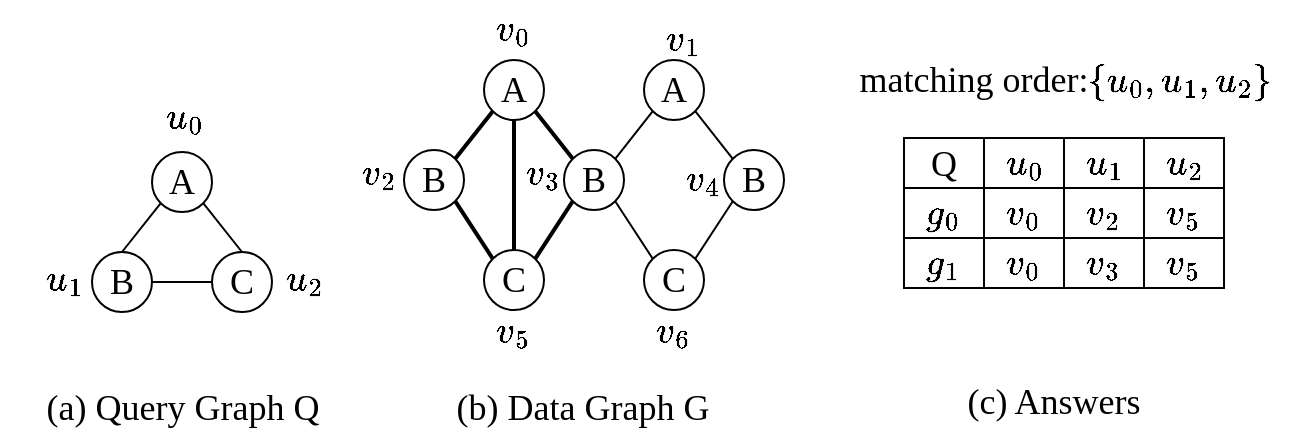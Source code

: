 <mxfile version="22.1.3" type="github" pages="2">
  <diagram name="第 1 页" id="3ccSsQndsvIlASR2qpMF">
    <mxGraphModel dx="1434" dy="796" grid="1" gridSize="10" guides="1" tooltips="1" connect="1" arrows="1" fold="1" page="1" pageScale="1" pageWidth="1169" pageHeight="1654" math="1" shadow="0">
      <root>
        <mxCell id="0" />
        <mxCell id="1" parent="0" />
        <mxCell id="ZBjMDcbzEfycAEF8BUTq-7" style="rounded=0;orthogonalLoop=1;jettySize=auto;html=1;entryX=0.5;entryY=0;entryDx=0;entryDy=0;endArrow=none;endFill=0;exitX=0;exitY=1;exitDx=0;exitDy=0;fontFamily=Times New Roman;fontSize=18;" parent="1" source="ZBjMDcbzEfycAEF8BUTq-1" target="ZBjMDcbzEfycAEF8BUTq-2" edge="1">
          <mxGeometry relative="1" as="geometry">
            <mxPoint x="104" y="201" as="sourcePoint" />
          </mxGeometry>
        </mxCell>
        <mxCell id="ZBjMDcbzEfycAEF8BUTq-9" style="edgeStyle=none;shape=connector;rounded=0;orthogonalLoop=1;jettySize=auto;html=1;exitX=1;exitY=1;exitDx=0;exitDy=0;entryX=0.5;entryY=0;entryDx=0;entryDy=0;labelBackgroundColor=default;strokeColor=default;align=center;verticalAlign=middle;fontFamily=Times New Roman;fontSize=18;fontColor=default;endArrow=none;endFill=0;" parent="1" source="ZBjMDcbzEfycAEF8BUTq-1" target="ZBjMDcbzEfycAEF8BUTq-3" edge="1">
          <mxGeometry relative="1" as="geometry" />
        </mxCell>
        <mxCell id="ZBjMDcbzEfycAEF8BUTq-1" value="A" style="ellipse;whiteSpace=wrap;html=1;aspect=fixed;fontFamily=Times New Roman;fontSize=18;fillColor=none;gradientColor=none;strokeColor=#000000;" parent="1" vertex="1">
          <mxGeometry x="114" y="171" width="30" height="30" as="geometry" />
        </mxCell>
        <mxCell id="ZBjMDcbzEfycAEF8BUTq-8" style="rounded=0;orthogonalLoop=1;jettySize=auto;html=1;exitX=1;exitY=0.5;exitDx=0;exitDy=0;endArrow=none;endFill=0;fontFamily=Times New Roman;fontSize=18;" parent="1" source="ZBjMDcbzEfycAEF8BUTq-2" target="ZBjMDcbzEfycAEF8BUTq-3" edge="1">
          <mxGeometry relative="1" as="geometry" />
        </mxCell>
        <mxCell id="ZBjMDcbzEfycAEF8BUTq-2" value="B" style="ellipse;whiteSpace=wrap;html=1;aspect=fixed;fontFamily=Times New Roman;fontSize=18;fillColor=none;gradientColor=#7ea6e0;strokeColor=#000000;" parent="1" vertex="1">
          <mxGeometry x="84" y="221" width="30" height="30" as="geometry" />
        </mxCell>
        <mxCell id="ZBjMDcbzEfycAEF8BUTq-3" value="C" style="ellipse;whiteSpace=wrap;html=1;aspect=fixed;fontFamily=Times New Roman;fontSize=18;fillColor=none;gradientColor=#7ea6e0;strokeColor=#000000;" parent="1" vertex="1">
          <mxGeometry x="144" y="221" width="30" height="30" as="geometry" />
        </mxCell>
        <mxCell id="ZBjMDcbzEfycAEF8BUTq-10" value="&lt;font style=&quot;font-weight: normal; font-size: 18px;&quot;&gt;$$u_0$$&lt;/font&gt;" style="text;html=1;strokeColor=none;fillColor=none;align=center;verticalAlign=middle;whiteSpace=wrap;rounded=0;fontSize=18;fontFamily=Times New Roman;fontColor=default;strokeWidth=1;fontStyle=1" parent="1" vertex="1">
          <mxGeometry x="100" y="139" width="60" height="30" as="geometry" />
        </mxCell>
        <mxCell id="ZBjMDcbzEfycAEF8BUTq-11" value="&lt;font style=&quot;font-size: 18px;&quot;&gt;&lt;b style=&quot;font-size: 18px;&quot;&gt;$$u_1$$&lt;/b&gt;&lt;/font&gt;" style="text;html=1;strokeColor=none;fillColor=none;align=center;verticalAlign=middle;whiteSpace=wrap;rounded=0;fontSize=18;fontFamily=Times New Roman;fontColor=default;strokeWidth=1;" parent="1" vertex="1">
          <mxGeometry x="40" y="220" width="60" height="30" as="geometry" />
        </mxCell>
        <mxCell id="ZBjMDcbzEfycAEF8BUTq-12" value="&lt;font style=&quot;font-size: 18px;&quot;&gt;&lt;b style=&quot;font-size: 18px;&quot;&gt;$$u_2$$&lt;/b&gt;&lt;/font&gt;" style="text;html=1;strokeColor=none;fillColor=none;align=center;verticalAlign=middle;whiteSpace=wrap;rounded=0;fontSize=18;fontFamily=Times New Roman;fontColor=default;strokeWidth=1;" parent="1" vertex="1">
          <mxGeometry x="160" y="220" width="60" height="30" as="geometry" />
        </mxCell>
        <mxCell id="ZBjMDcbzEfycAEF8BUTq-23" style="edgeStyle=none;shape=connector;rounded=0;orthogonalLoop=1;jettySize=auto;html=1;exitX=0;exitY=1;exitDx=0;exitDy=0;entryX=1;entryY=0;entryDx=0;entryDy=0;labelBackgroundColor=default;strokeColor=default;align=center;verticalAlign=middle;fontFamily=Times New Roman;fontSize=18;fontColor=default;endArrow=none;endFill=0;strokeWidth=2;" parent="1" source="ZBjMDcbzEfycAEF8BUTq-13" target="ZBjMDcbzEfycAEF8BUTq-14" edge="1">
          <mxGeometry relative="1" as="geometry" />
        </mxCell>
        <mxCell id="ZBjMDcbzEfycAEF8BUTq-26" style="edgeStyle=none;shape=connector;rounded=0;orthogonalLoop=1;jettySize=auto;html=1;exitX=0.5;exitY=1;exitDx=0;exitDy=0;entryX=0.5;entryY=0;entryDx=0;entryDy=0;labelBackgroundColor=default;strokeColor=default;align=center;verticalAlign=middle;fontFamily=Times New Roman;fontSize=18;fontColor=default;endArrow=none;endFill=0;strokeWidth=2;" parent="1" source="ZBjMDcbzEfycAEF8BUTq-13" target="ZBjMDcbzEfycAEF8BUTq-15" edge="1">
          <mxGeometry relative="1" as="geometry" />
        </mxCell>
        <mxCell id="ZBjMDcbzEfycAEF8BUTq-27" style="edgeStyle=none;shape=connector;rounded=0;orthogonalLoop=1;jettySize=auto;html=1;exitX=1;exitY=1;exitDx=0;exitDy=0;entryX=0;entryY=0;entryDx=0;entryDy=0;labelBackgroundColor=default;strokeColor=default;align=center;verticalAlign=middle;fontFamily=Times New Roman;fontSize=18;fontColor=default;endArrow=none;endFill=0;strokeWidth=2;" parent="1" source="ZBjMDcbzEfycAEF8BUTq-13" target="ZBjMDcbzEfycAEF8BUTq-16" edge="1">
          <mxGeometry relative="1" as="geometry" />
        </mxCell>
        <mxCell id="ZBjMDcbzEfycAEF8BUTq-13" value="A" style="ellipse;whiteSpace=wrap;html=1;aspect=fixed;fontFamily=Times New Roman;fontSize=18;fillColor=none;strokeColor=#000000;gradientColor=#7ea6e0;" parent="1" vertex="1">
          <mxGeometry x="280" y="125" width="30" height="30" as="geometry" />
        </mxCell>
        <mxCell id="ZBjMDcbzEfycAEF8BUTq-25" style="edgeStyle=none;shape=connector;rounded=0;orthogonalLoop=1;jettySize=auto;html=1;exitX=1;exitY=1;exitDx=0;exitDy=0;entryX=0;entryY=0;entryDx=0;entryDy=0;labelBackgroundColor=default;strokeColor=default;align=center;verticalAlign=middle;fontFamily=Times New Roman;fontSize=18;fontColor=default;endArrow=none;endFill=0;strokeWidth=2;" parent="1" source="ZBjMDcbzEfycAEF8BUTq-14" target="ZBjMDcbzEfycAEF8BUTq-15" edge="1">
          <mxGeometry relative="1" as="geometry" />
        </mxCell>
        <mxCell id="ZBjMDcbzEfycAEF8BUTq-14" value="B" style="ellipse;whiteSpace=wrap;html=1;aspect=fixed;fontFamily=Times New Roman;fontSize=18;fillColor=none;strokeColor=#000000;gradientColor=#7ea6e0;" parent="1" vertex="1">
          <mxGeometry x="240" y="170" width="30" height="30" as="geometry" />
        </mxCell>
        <mxCell id="ZBjMDcbzEfycAEF8BUTq-15" value="C" style="ellipse;whiteSpace=wrap;html=1;aspect=fixed;fontFamily=Times New Roman;fontSize=18;fillColor=none;strokeColor=#000000;gradientColor=#7ea6e0;" parent="1" vertex="1">
          <mxGeometry x="280" y="220" width="30" height="30" as="geometry" />
        </mxCell>
        <mxCell id="ZBjMDcbzEfycAEF8BUTq-28" style="edgeStyle=none;shape=connector;rounded=0;orthogonalLoop=1;jettySize=auto;html=1;exitX=0;exitY=1;exitDx=0;exitDy=0;entryX=1;entryY=0;entryDx=0;entryDy=0;labelBackgroundColor=default;strokeColor=default;align=center;verticalAlign=middle;fontFamily=Times New Roman;fontSize=18;fontColor=default;endArrow=none;endFill=0;strokeWidth=2;" parent="1" source="ZBjMDcbzEfycAEF8BUTq-16" target="ZBjMDcbzEfycAEF8BUTq-15" edge="1">
          <mxGeometry relative="1" as="geometry" />
        </mxCell>
        <mxCell id="ZBjMDcbzEfycAEF8BUTq-33" style="edgeStyle=none;shape=connector;rounded=0;orthogonalLoop=1;jettySize=auto;html=1;exitX=1;exitY=1;exitDx=0;exitDy=0;entryX=0;entryY=0;entryDx=0;entryDy=0;labelBackgroundColor=default;strokeColor=default;align=center;verticalAlign=middle;fontFamily=Times New Roman;fontSize=18;fontColor=default;endArrow=none;endFill=0;" parent="1" source="ZBjMDcbzEfycAEF8BUTq-16" target="ZBjMDcbzEfycAEF8BUTq-20" edge="1">
          <mxGeometry relative="1" as="geometry" />
        </mxCell>
        <mxCell id="ZBjMDcbzEfycAEF8BUTq-16" value="B" style="ellipse;whiteSpace=wrap;html=1;aspect=fixed;fontFamily=Times New Roman;fontSize=18;fillColor=none;strokeColor=#000000;gradientColor=#7ea6e0;" parent="1" vertex="1">
          <mxGeometry x="320" y="170" width="30" height="30" as="geometry" />
        </mxCell>
        <mxCell id="ZBjMDcbzEfycAEF8BUTq-30" style="edgeStyle=none;shape=connector;rounded=0;orthogonalLoop=1;jettySize=auto;html=1;exitX=0;exitY=1;exitDx=0;exitDy=0;entryX=1;entryY=0;entryDx=0;entryDy=0;labelBackgroundColor=default;strokeColor=default;align=center;verticalAlign=middle;fontFamily=Times New Roman;fontSize=18;fontColor=default;endArrow=none;endFill=0;" parent="1" source="ZBjMDcbzEfycAEF8BUTq-18" target="ZBjMDcbzEfycAEF8BUTq-16" edge="1">
          <mxGeometry relative="1" as="geometry" />
        </mxCell>
        <mxCell id="ZBjMDcbzEfycAEF8BUTq-41" style="edgeStyle=none;shape=connector;rounded=0;orthogonalLoop=1;jettySize=auto;html=1;exitX=1;exitY=1;exitDx=0;exitDy=0;entryX=0;entryY=0;entryDx=0;entryDy=0;labelBackgroundColor=default;strokeColor=default;align=center;verticalAlign=middle;fontFamily=Times New Roman;fontSize=18;fontColor=default;endArrow=none;endFill=0;" parent="1" source="ZBjMDcbzEfycAEF8BUTq-18" target="ZBjMDcbzEfycAEF8BUTq-38" edge="1">
          <mxGeometry relative="1" as="geometry" />
        </mxCell>
        <mxCell id="ZBjMDcbzEfycAEF8BUTq-18" value="A" style="ellipse;whiteSpace=wrap;html=1;aspect=fixed;fontFamily=Times New Roman;fontSize=18;" parent="1" vertex="1">
          <mxGeometry x="360" y="125" width="30" height="30" as="geometry" />
        </mxCell>
        <mxCell id="ZBjMDcbzEfycAEF8BUTq-20" value="C" style="ellipse;whiteSpace=wrap;html=1;aspect=fixed;fontFamily=Times New Roman;fontSize=18;" parent="1" vertex="1">
          <mxGeometry x="360" y="220" width="30" height="30" as="geometry" />
        </mxCell>
        <mxCell id="ZBjMDcbzEfycAEF8BUTq-42" style="edgeStyle=none;shape=connector;rounded=0;orthogonalLoop=1;jettySize=auto;html=1;exitX=0;exitY=1;exitDx=0;exitDy=0;entryX=1;entryY=0;entryDx=0;entryDy=0;labelBackgroundColor=default;strokeColor=default;align=center;verticalAlign=middle;fontFamily=Times New Roman;fontSize=18;fontColor=default;endArrow=none;endFill=0;" parent="1" source="ZBjMDcbzEfycAEF8BUTq-38" target="ZBjMDcbzEfycAEF8BUTq-20" edge="1">
          <mxGeometry relative="1" as="geometry" />
        </mxCell>
        <mxCell id="ZBjMDcbzEfycAEF8BUTq-38" value="B" style="ellipse;whiteSpace=wrap;html=1;aspect=fixed;fontFamily=Times New Roman;fontSize=18;" parent="1" vertex="1">
          <mxGeometry x="400" y="170" width="30" height="30" as="geometry" />
        </mxCell>
        <mxCell id="ZBjMDcbzEfycAEF8BUTq-120" value="" style="group;fontFamily=Times New Roman;fontSize=18;" parent="1" vertex="1" connectable="0">
          <mxGeometry x="490" y="164" width="160" height="75" as="geometry" />
        </mxCell>
        <mxCell id="ZBjMDcbzEfycAEF8BUTq-108" value="$$u_0$$" style="rounded=0;whiteSpace=wrap;html=1;fontFamily=Times New Roman;fontSize=18;fontColor=default;" parent="ZBjMDcbzEfycAEF8BUTq-120" vertex="1">
          <mxGeometry x="40" width="40" height="25" as="geometry" />
        </mxCell>
        <mxCell id="ZBjMDcbzEfycAEF8BUTq-109" value="$$u_1$$" style="rounded=0;whiteSpace=wrap;html=1;fontFamily=Times New Roman;fontSize=18;fontColor=default;" parent="ZBjMDcbzEfycAEF8BUTq-120" vertex="1">
          <mxGeometry x="80" width="40" height="25" as="geometry" />
        </mxCell>
        <mxCell id="ZBjMDcbzEfycAEF8BUTq-110" value="$$u_2$$" style="rounded=0;whiteSpace=wrap;html=1;fontFamily=Times New Roman;fontSize=18;fontColor=default;" parent="ZBjMDcbzEfycAEF8BUTq-120" vertex="1">
          <mxGeometry x="120" width="40" height="25" as="geometry" />
        </mxCell>
        <mxCell id="ZBjMDcbzEfycAEF8BUTq-111" value="$$g_0$$" style="rounded=0;whiteSpace=wrap;html=1;fontFamily=Times New Roman;fontSize=18;fontColor=default;" parent="ZBjMDcbzEfycAEF8BUTq-120" vertex="1">
          <mxGeometry y="25" width="40" height="25" as="geometry" />
        </mxCell>
        <mxCell id="ZBjMDcbzEfycAEF8BUTq-112" value="$$v_0$$" style="rounded=0;whiteSpace=wrap;html=1;fontFamily=Times New Roman;fontSize=18;fontColor=default;" parent="ZBjMDcbzEfycAEF8BUTq-120" vertex="1">
          <mxGeometry x="40" y="25" width="40" height="25" as="geometry" />
        </mxCell>
        <mxCell id="ZBjMDcbzEfycAEF8BUTq-113" value="$$v_2$$" style="rounded=0;whiteSpace=wrap;html=1;fontFamily=Times New Roman;fontSize=18;fontColor=default;" parent="ZBjMDcbzEfycAEF8BUTq-120" vertex="1">
          <mxGeometry x="80" y="25" width="40" height="25" as="geometry" />
        </mxCell>
        <mxCell id="ZBjMDcbzEfycAEF8BUTq-114" value="$$v_5$$" style="rounded=0;whiteSpace=wrap;html=1;fontFamily=Times New Roman;fontSize=18;fontColor=default;" parent="ZBjMDcbzEfycAEF8BUTq-120" vertex="1">
          <mxGeometry x="120" y="25" width="40" height="25" as="geometry" />
        </mxCell>
        <mxCell id="ZBjMDcbzEfycAEF8BUTq-115" value="Q" style="rounded=0;whiteSpace=wrap;html=1;fontFamily=Times New Roman;fontSize=18;fontColor=default;" parent="ZBjMDcbzEfycAEF8BUTq-120" vertex="1">
          <mxGeometry width="40" height="25" as="geometry" />
        </mxCell>
        <mxCell id="ZBjMDcbzEfycAEF8BUTq-116" value="$$g_1$$" style="rounded=0;whiteSpace=wrap;html=1;fontFamily=Times New Roman;fontSize=18;fontColor=default;" parent="ZBjMDcbzEfycAEF8BUTq-120" vertex="1">
          <mxGeometry y="50" width="40" height="25" as="geometry" />
        </mxCell>
        <mxCell id="ZBjMDcbzEfycAEF8BUTq-117" value="$$v_0$$" style="rounded=0;whiteSpace=wrap;html=1;fontFamily=Times New Roman;fontSize=18;fontColor=default;" parent="ZBjMDcbzEfycAEF8BUTq-120" vertex="1">
          <mxGeometry x="40" y="50" width="40" height="25" as="geometry" />
        </mxCell>
        <mxCell id="ZBjMDcbzEfycAEF8BUTq-118" value="$$v_3$$" style="rounded=0;whiteSpace=wrap;html=1;fontFamily=Times New Roman;fontSize=18;fontColor=default;" parent="ZBjMDcbzEfycAEF8BUTq-120" vertex="1">
          <mxGeometry x="80" y="50" width="40" height="25" as="geometry" />
        </mxCell>
        <mxCell id="ZBjMDcbzEfycAEF8BUTq-119" value="$$v_5$$" style="rounded=0;whiteSpace=wrap;html=1;fontFamily=Times New Roman;fontSize=18;fontColor=default;" parent="ZBjMDcbzEfycAEF8BUTq-120" vertex="1">
          <mxGeometry x="120" y="50" width="40" height="25" as="geometry" />
        </mxCell>
        <mxCell id="ZBjMDcbzEfycAEF8BUTq-121" value="$$v_0$$" style="text;html=1;strokeColor=none;fillColor=none;align=center;verticalAlign=middle;whiteSpace=wrap;rounded=0;fontSize=18;fontFamily=Times New Roman;fontColor=default;" parent="1" vertex="1">
          <mxGeometry x="265" y="95" width="60" height="30" as="geometry" />
        </mxCell>
        <mxCell id="ZBjMDcbzEfycAEF8BUTq-122" value="$$v_1$$" style="text;html=1;strokeColor=none;fillColor=none;align=center;verticalAlign=middle;whiteSpace=wrap;rounded=0;fontSize=18;fontFamily=Times New Roman;fontColor=default;" parent="1" vertex="1">
          <mxGeometry x="350" y="100" width="60" height="30" as="geometry" />
        </mxCell>
        <mxCell id="ZBjMDcbzEfycAEF8BUTq-123" value="$$v_2$$" style="text;html=1;strokeColor=none;fillColor=none;align=center;verticalAlign=middle;whiteSpace=wrap;rounded=0;fontSize=18;fontFamily=Times New Roman;fontColor=default;" parent="1" vertex="1">
          <mxGeometry x="197.5" y="167" width="60" height="30" as="geometry" />
        </mxCell>
        <mxCell id="ZBjMDcbzEfycAEF8BUTq-125" value="$$v_3$$" style="text;html=1;strokeColor=none;fillColor=none;align=center;verticalAlign=middle;whiteSpace=wrap;rounded=0;fontSize=18;fontFamily=Times New Roman;fontColor=default;" parent="1" vertex="1">
          <mxGeometry x="280" y="167" width="60" height="30" as="geometry" />
        </mxCell>
        <mxCell id="ZBjMDcbzEfycAEF8BUTq-126" value="$$v_4$$" style="text;html=1;strokeColor=none;fillColor=none;align=center;verticalAlign=middle;whiteSpace=wrap;rounded=0;fontSize=18;fontFamily=Times New Roman;fontColor=default;" parent="1" vertex="1">
          <mxGeometry x="360" y="170" width="60" height="30" as="geometry" />
        </mxCell>
        <mxCell id="ZBjMDcbzEfycAEF8BUTq-127" value="$$v_5$$" style="text;html=1;strokeColor=none;fillColor=none;align=center;verticalAlign=middle;whiteSpace=wrap;rounded=0;fontSize=18;fontFamily=Times New Roman;fontColor=default;" parent="1" vertex="1">
          <mxGeometry x="265" y="246" width="60" height="30" as="geometry" />
        </mxCell>
        <mxCell id="ZBjMDcbzEfycAEF8BUTq-128" value="$$v_6$$" style="text;html=1;strokeColor=none;fillColor=none;align=center;verticalAlign=middle;whiteSpace=wrap;rounded=0;fontSize=18;fontFamily=Times New Roman;fontColor=default;" parent="1" vertex="1">
          <mxGeometry x="345" y="246" width="60" height="30" as="geometry" />
        </mxCell>
        <mxCell id="ZBjMDcbzEfycAEF8BUTq-129" value="&lt;font style=&quot;font-size: 18px;&quot;&gt;(a) Query Graph Q&lt;/font&gt;" style="text;html=1;strokeColor=none;fillColor=none;align=center;verticalAlign=middle;whiteSpace=wrap;rounded=0;fontSize=18;fontFamily=Times New Roman;fontColor=default;" parent="1" vertex="1">
          <mxGeometry x="58.5" y="289" width="141" height="20" as="geometry" />
        </mxCell>
        <mxCell id="ZBjMDcbzEfycAEF8BUTq-130" value="&lt;font style=&quot;font-size: 18px;&quot;&gt;(b) Data Graph G&lt;/font&gt;" style="text;html=1;strokeColor=none;fillColor=none;align=center;verticalAlign=middle;whiteSpace=wrap;rounded=0;fontSize=18;fontFamily=Times New Roman;fontColor=default;" parent="1" vertex="1">
          <mxGeometry x="254" y="289" width="151" height="20" as="geometry" />
        </mxCell>
        <mxCell id="ZBjMDcbzEfycAEF8BUTq-131" value="&lt;font style=&quot;font-size: 18px;&quot;&gt;(c) Answers&lt;/font&gt;" style="text;html=1;strokeColor=none;fillColor=none;align=center;verticalAlign=middle;whiteSpace=wrap;rounded=0;fontSize=18;fontFamily=Times New Roman;fontColor=default;" parent="1" vertex="1">
          <mxGeometry x="490" y="289" width="150" height="14" as="geometry" />
        </mxCell>
        <mxCell id="O2bH0iOGO9eqXiFa1XXx-6" value="" style="group" vertex="1" connectable="0" parent="1">
          <mxGeometry x="460" y="120" width="233" height="30" as="geometry" />
        </mxCell>
        <mxCell id="O2bH0iOGO9eqXiFa1XXx-3" value="$$\{u_0,u_1,u_2\}$$" style="text;html=1;strokeColor=none;fillColor=none;align=center;verticalAlign=middle;whiteSpace=wrap;rounded=0;fontFamily=Times New Roman;fontSize=18;" vertex="1" parent="O2bH0iOGO9eqXiFa1XXx-6">
          <mxGeometry x="103" width="130" height="30" as="geometry" />
        </mxCell>
        <mxCell id="O2bH0iOGO9eqXiFa1XXx-4" value="&lt;font style=&quot;font-size: 18px;&quot; face=&quot;Times New Roman&quot;&gt;matching order:&lt;/font&gt;" style="text;html=1;strokeColor=none;fillColor=none;align=center;verticalAlign=middle;whiteSpace=wrap;rounded=0;" vertex="1" parent="O2bH0iOGO9eqXiFa1XXx-6">
          <mxGeometry y="5" width="130" height="20" as="geometry" />
        </mxCell>
      </root>
    </mxGraphModel>
  </diagram>
  <diagram id="mSMCR8soujgR3UNf6Qh5" name="第 2 页">
    <mxGraphModel dx="1434" dy="796" grid="1" gridSize="10" guides="1" tooltips="1" connect="1" arrows="1" fold="1" page="1" pageScale="1" pageWidth="4681" pageHeight="3300" math="1" shadow="0">
      <root>
        <mxCell id="0" />
        <mxCell id="1" parent="0" />
        <mxCell id="N51u4Z0uMDs1q0lgS34K-8" style="rounded=0;orthogonalLoop=1;jettySize=auto;html=1;exitX=0;exitY=1;exitDx=0;exitDy=0;entryX=0.5;entryY=0;entryDx=0;entryDy=0;endArrow=none;endFill=0;" edge="1" parent="1" source="MqmIINp9f9FcG-411Gf7-1" target="2dnOkUWRF55-YGSlK9zs-1">
          <mxGeometry relative="1" as="geometry" />
        </mxCell>
        <mxCell id="MktA5VJm-1evl2jGsac0-1" style="edgeStyle=none;shape=connector;rounded=0;orthogonalLoop=1;jettySize=auto;html=1;exitX=1;exitY=1;exitDx=0;exitDy=0;entryX=0.5;entryY=0;entryDx=0;entryDy=0;labelBackgroundColor=default;strokeColor=default;align=center;verticalAlign=middle;fontFamily=Helvetica;fontSize=11;fontColor=default;endArrow=none;endFill=0;" edge="1" parent="1" source="MqmIINp9f9FcG-411Gf7-1" target="rFShuS9U3oo2LJfhl8aB-2">
          <mxGeometry relative="1" as="geometry" />
        </mxCell>
        <mxCell id="MqmIINp9f9FcG-411Gf7-1" value="A" style="ellipse;whiteSpace=wrap;html=1;aspect=fixed;fontFamily=Times New Roman;fontSize=18;fillColor=none;gradientColor=none;strokeColor=#000000;" vertex="1" parent="1">
          <mxGeometry x="160" y="340" width="30" height="30" as="geometry" />
        </mxCell>
        <mxCell id="MktA5VJm-1evl2jGsac0-2" style="edgeStyle=none;shape=connector;rounded=0;orthogonalLoop=1;jettySize=auto;html=1;exitX=0.5;exitY=1;exitDx=0;exitDy=0;entryX=0.5;entryY=0;entryDx=0;entryDy=0;labelBackgroundColor=default;strokeColor=default;align=center;verticalAlign=middle;fontFamily=Helvetica;fontSize=11;fontColor=default;endArrow=none;endFill=0;" edge="1" parent="1" source="MqmIINp9f9FcG-411Gf7-2" target="rFShuS9U3oo2LJfhl8aB-2">
          <mxGeometry relative="1" as="geometry" />
        </mxCell>
        <mxCell id="MktA5VJm-1evl2jGsac0-3" style="edgeStyle=none;shape=connector;rounded=0;orthogonalLoop=1;jettySize=auto;html=1;exitX=0.5;exitY=1;exitDx=0;exitDy=0;entryX=0.5;entryY=0;entryDx=0;entryDy=0;labelBackgroundColor=default;strokeColor=default;align=center;verticalAlign=middle;fontFamily=Helvetica;fontSize=11;fontColor=default;endArrow=none;endFill=0;" edge="1" parent="1" source="MqmIINp9f9FcG-411Gf7-2" target="2dnOkUWRF55-YGSlK9zs-2">
          <mxGeometry relative="1" as="geometry" />
        </mxCell>
        <mxCell id="MqmIINp9f9FcG-411Gf7-2" value="A" style="ellipse;whiteSpace=wrap;html=1;aspect=fixed;fontFamily=Times New Roman;fontSize=18;fillColor=none;gradientColor=none;strokeColor=#000000;" vertex="1" parent="1">
          <mxGeometry x="300" y="340" width="30" height="30" as="geometry" />
        </mxCell>
        <mxCell id="MktA5VJm-1evl2jGsac0-4" style="edgeStyle=none;shape=connector;rounded=0;orthogonalLoop=1;jettySize=auto;html=1;exitX=0.5;exitY=1;exitDx=0;exitDy=0;entryX=0.5;entryY=0;entryDx=0;entryDy=0;labelBackgroundColor=default;strokeColor=default;align=center;verticalAlign=middle;fontFamily=Helvetica;fontSize=11;fontColor=default;endArrow=none;endFill=0;" edge="1" parent="1" source="MqmIINp9f9FcG-411Gf7-3" target="rFShuS9U3oo2LJfhl8aB-2">
          <mxGeometry relative="1" as="geometry" />
        </mxCell>
        <mxCell id="MktA5VJm-1evl2jGsac0-5" style="edgeStyle=none;shape=connector;rounded=0;orthogonalLoop=1;jettySize=auto;html=1;exitX=0.5;exitY=1;exitDx=0;exitDy=0;entryX=0.5;entryY=0;entryDx=0;entryDy=0;labelBackgroundColor=default;strokeColor=default;align=center;verticalAlign=middle;fontFamily=Helvetica;fontSize=11;fontColor=default;endArrow=none;endFill=0;" edge="1" parent="1" source="MqmIINp9f9FcG-411Gf7-3" target="2dnOkUWRF55-YGSlK9zs-2">
          <mxGeometry relative="1" as="geometry" />
        </mxCell>
        <mxCell id="MqmIINp9f9FcG-411Gf7-3" value="A" style="ellipse;whiteSpace=wrap;html=1;aspect=fixed;fontFamily=Times New Roman;fontSize=18;fillColor=none;gradientColor=none;strokeColor=#000000;" vertex="1" parent="1">
          <mxGeometry x="360" y="340" width="30" height="30" as="geometry" />
        </mxCell>
        <mxCell id="MktA5VJm-1evl2jGsac0-6" style="edgeStyle=none;shape=connector;rounded=0;orthogonalLoop=1;jettySize=auto;html=1;exitX=0.5;exitY=1;exitDx=0;exitDy=0;entryX=0.5;entryY=0;entryDx=0;entryDy=0;labelBackgroundColor=default;strokeColor=default;align=center;verticalAlign=middle;fontFamily=Helvetica;fontSize=11;fontColor=default;endArrow=none;endFill=0;" edge="1" parent="1" source="MqmIINp9f9FcG-411Gf7-4" target="rFShuS9U3oo2LJfhl8aB-2">
          <mxGeometry relative="1" as="geometry" />
        </mxCell>
        <mxCell id="MktA5VJm-1evl2jGsac0-7" style="edgeStyle=none;shape=connector;rounded=0;orthogonalLoop=1;jettySize=auto;html=1;exitX=0.5;exitY=1;exitDx=0;exitDy=0;entryX=0.5;entryY=0;entryDx=0;entryDy=0;labelBackgroundColor=default;strokeColor=default;align=center;verticalAlign=middle;fontFamily=Helvetica;fontSize=11;fontColor=default;endArrow=none;endFill=0;" edge="1" parent="1" source="MqmIINp9f9FcG-411Gf7-4" target="2dnOkUWRF55-YGSlK9zs-2">
          <mxGeometry relative="1" as="geometry" />
        </mxCell>
        <mxCell id="MqmIINp9f9FcG-411Gf7-4" value="A" style="ellipse;whiteSpace=wrap;html=1;aspect=fixed;fontFamily=Times New Roman;fontSize=18;fillColor=none;gradientColor=none;strokeColor=#000000;" vertex="1" parent="1">
          <mxGeometry x="470" y="340" width="30" height="30" as="geometry" />
        </mxCell>
        <mxCell id="MktA5VJm-1evl2jGsac0-9" style="edgeStyle=none;shape=connector;rounded=0;orthogonalLoop=1;jettySize=auto;html=1;exitX=1;exitY=0.5;exitDx=0;exitDy=0;entryX=0;entryY=0.5;entryDx=0;entryDy=0;labelBackgroundColor=default;strokeColor=default;align=center;verticalAlign=middle;fontFamily=Helvetica;fontSize=11;fontColor=default;endArrow=none;endFill=0;" edge="1" parent="1" source="2dnOkUWRF55-YGSlK9zs-1" target="rFShuS9U3oo2LJfhl8aB-2">
          <mxGeometry relative="1" as="geometry" />
        </mxCell>
        <mxCell id="MktA5VJm-1evl2jGsac0-11" style="edgeStyle=none;shape=connector;rounded=0;orthogonalLoop=1;jettySize=auto;html=1;exitX=0.5;exitY=1;exitDx=0;exitDy=0;entryX=0.5;entryY=0;entryDx=0;entryDy=0;labelBackgroundColor=default;strokeColor=default;align=center;verticalAlign=middle;fontFamily=Helvetica;fontSize=11;fontColor=default;endArrow=none;endFill=0;" edge="1" parent="1" source="2dnOkUWRF55-YGSlK9zs-1" target="N51u4Z0uMDs1q0lgS34K-1">
          <mxGeometry relative="1" as="geometry" />
        </mxCell>
        <mxCell id="MktA5VJm-1evl2jGsac0-16" style="edgeStyle=none;shape=connector;rounded=0;orthogonalLoop=1;jettySize=auto;html=1;exitX=0.5;exitY=1;exitDx=0;exitDy=0;entryX=0.5;entryY=0;entryDx=0;entryDy=0;labelBackgroundColor=default;strokeColor=default;align=center;verticalAlign=middle;fontFamily=Helvetica;fontSize=11;fontColor=default;endArrow=none;endFill=0;" edge="1" parent="1" source="2dnOkUWRF55-YGSlK9zs-1" target="N51u4Z0uMDs1q0lgS34K-3">
          <mxGeometry relative="1" as="geometry" />
        </mxCell>
        <mxCell id="MktA5VJm-1evl2jGsac0-25" style="edgeStyle=none;shape=connector;rounded=0;orthogonalLoop=1;jettySize=auto;html=1;exitX=0.5;exitY=1;exitDx=0;exitDy=0;entryX=0.5;entryY=0;entryDx=0;entryDy=0;labelBackgroundColor=default;strokeColor=default;align=center;verticalAlign=middle;fontFamily=Helvetica;fontSize=11;fontColor=default;endArrow=none;endFill=0;" edge="1" parent="1" source="2dnOkUWRF55-YGSlK9zs-1" target="N51u4Z0uMDs1q0lgS34K-2">
          <mxGeometry relative="1" as="geometry" />
        </mxCell>
        <mxCell id="2dnOkUWRF55-YGSlK9zs-1" value="B" style="ellipse;whiteSpace=wrap;html=1;aspect=fixed;fontFamily=Times New Roman;fontSize=18;fillColor=none;strokeColor=#000000;gradientColor=#7ea6e0;" vertex="1" parent="1">
          <mxGeometry x="80" y="490" width="30" height="30" as="geometry" />
        </mxCell>
        <mxCell id="MktA5VJm-1evl2jGsac0-24" style="edgeStyle=none;shape=connector;rounded=0;orthogonalLoop=1;jettySize=auto;html=1;exitX=0.5;exitY=1;exitDx=0;exitDy=0;entryX=0.5;entryY=0;entryDx=0;entryDy=0;labelBackgroundColor=default;strokeColor=default;align=center;verticalAlign=middle;fontFamily=Helvetica;fontSize=11;fontColor=default;endArrow=none;endFill=0;" edge="1" parent="1" source="2dnOkUWRF55-YGSlK9zs-2" target="N51u4Z0uMDs1q0lgS34K-7">
          <mxGeometry relative="1" as="geometry" />
        </mxCell>
        <mxCell id="2dnOkUWRF55-YGSlK9zs-2" value="B" style="ellipse;whiteSpace=wrap;html=1;aspect=fixed;fontFamily=Times New Roman;fontSize=18;fillColor=none;strokeColor=#000000;gradientColor=#7ea6e0;" vertex="1" parent="1">
          <mxGeometry x="470" y="490" width="30" height="30" as="geometry" />
        </mxCell>
        <mxCell id="MktA5VJm-1evl2jGsac0-10" style="edgeStyle=none;shape=connector;rounded=0;orthogonalLoop=1;jettySize=auto;html=1;exitX=1;exitY=0.5;exitDx=0;exitDy=0;entryX=0;entryY=0.5;entryDx=0;entryDy=0;labelBackgroundColor=default;strokeColor=#ff0000;align=center;verticalAlign=middle;fontFamily=Helvetica;fontSize=11;fontColor=default;endArrow=none;endFill=0;" edge="1" parent="1" source="rFShuS9U3oo2LJfhl8aB-2" target="2dnOkUWRF55-YGSlK9zs-2">
          <mxGeometry relative="1" as="geometry" />
        </mxCell>
        <mxCell id="MktA5VJm-1evl2jGsac0-13" style="edgeStyle=none;shape=connector;rounded=0;orthogonalLoop=1;jettySize=auto;html=1;exitX=0.5;exitY=1;exitDx=0;exitDy=0;entryX=0.5;entryY=0;entryDx=0;entryDy=0;labelBackgroundColor=default;strokeColor=default;align=center;verticalAlign=middle;fontFamily=Helvetica;fontSize=11;fontColor=default;endArrow=none;endFill=0;" edge="1" parent="1" source="rFShuS9U3oo2LJfhl8aB-2" target="N51u4Z0uMDs1q0lgS34K-1">
          <mxGeometry relative="1" as="geometry" />
        </mxCell>
        <mxCell id="MktA5VJm-1evl2jGsac0-14" style="edgeStyle=none;shape=connector;rounded=0;orthogonalLoop=1;jettySize=auto;html=1;exitX=0.5;exitY=1;exitDx=0;exitDy=0;entryX=0.5;entryY=0;entryDx=0;entryDy=0;labelBackgroundColor=default;strokeColor=default;align=center;verticalAlign=middle;fontFamily=Helvetica;fontSize=11;fontColor=default;endArrow=none;endFill=0;" edge="1" parent="1" source="rFShuS9U3oo2LJfhl8aB-2" target="N51u4Z0uMDs1q0lgS34K-2">
          <mxGeometry relative="1" as="geometry" />
        </mxCell>
        <mxCell id="MktA5VJm-1evl2jGsac0-18" style="edgeStyle=none;shape=connector;rounded=0;orthogonalLoop=1;jettySize=auto;html=1;exitX=0.5;exitY=1;exitDx=0;exitDy=0;entryX=0.5;entryY=0;entryDx=0;entryDy=0;labelBackgroundColor=default;strokeColor=default;align=center;verticalAlign=middle;fontFamily=Helvetica;fontSize=11;fontColor=default;endArrow=none;endFill=0;" edge="1" parent="1" source="rFShuS9U3oo2LJfhl8aB-2" target="N51u4Z0uMDs1q0lgS34K-3">
          <mxGeometry relative="1" as="geometry" />
        </mxCell>
        <mxCell id="MktA5VJm-1evl2jGsac0-19" style="edgeStyle=none;shape=connector;rounded=0;orthogonalLoop=1;jettySize=auto;html=1;exitX=0.5;exitY=1;exitDx=0;exitDy=0;entryX=0.5;entryY=0;entryDx=0;entryDy=0;labelBackgroundColor=default;strokeColor=default;align=center;verticalAlign=middle;fontFamily=Helvetica;fontSize=11;fontColor=default;endArrow=none;endFill=0;" edge="1" parent="1" source="rFShuS9U3oo2LJfhl8aB-2" target="N51u4Z0uMDs1q0lgS34K-4">
          <mxGeometry relative="1" as="geometry" />
        </mxCell>
        <mxCell id="MktA5VJm-1evl2jGsac0-21" style="edgeStyle=none;shape=connector;rounded=0;orthogonalLoop=1;jettySize=auto;html=1;exitX=0.5;exitY=1;exitDx=0;exitDy=0;entryX=0.5;entryY=0;entryDx=0;entryDy=0;labelBackgroundColor=default;strokeColor=default;align=center;verticalAlign=middle;fontFamily=Helvetica;fontSize=11;fontColor=default;endArrow=none;endFill=0;" edge="1" parent="1" source="rFShuS9U3oo2LJfhl8aB-2" target="N51u4Z0uMDs1q0lgS34K-5">
          <mxGeometry relative="1" as="geometry" />
        </mxCell>
        <mxCell id="MktA5VJm-1evl2jGsac0-23" style="edgeStyle=none;shape=connector;rounded=0;orthogonalLoop=1;jettySize=auto;html=1;exitX=0.5;exitY=1;exitDx=0;exitDy=0;entryX=0.5;entryY=0;entryDx=0;entryDy=0;labelBackgroundColor=default;strokeColor=default;align=center;verticalAlign=middle;fontFamily=Helvetica;fontSize=11;fontColor=default;endArrow=none;endFill=0;" edge="1" parent="1" source="rFShuS9U3oo2LJfhl8aB-2" target="N51u4Z0uMDs1q0lgS34K-7">
          <mxGeometry relative="1" as="geometry" />
        </mxCell>
        <mxCell id="rFShuS9U3oo2LJfhl8aB-2" value="A" style="ellipse;whiteSpace=wrap;html=1;aspect=fixed;fontFamily=Times New Roman;fontSize=18;fillColor=none;gradientColor=none;strokeColor=#000000;" vertex="1" parent="1">
          <mxGeometry x="260" y="490" width="30" height="30" as="geometry" />
        </mxCell>
        <mxCell id="N51u4Z0uMDs1q0lgS34K-1" value="C" style="ellipse;whiteSpace=wrap;html=1;aspect=fixed;fontFamily=Times New Roman;fontSize=18;" vertex="1" parent="1">
          <mxGeometry x="120" y="640" width="30" height="30" as="geometry" />
        </mxCell>
        <mxCell id="N51u4Z0uMDs1q0lgS34K-2" value="C" style="ellipse;whiteSpace=wrap;html=1;aspect=fixed;fontFamily=Times New Roman;fontSize=18;" vertex="1" parent="1">
          <mxGeometry x="180" y="640" width="30" height="30" as="geometry" />
        </mxCell>
        <mxCell id="MktA5VJm-1evl2jGsac0-17" style="edgeStyle=none;shape=connector;rounded=0;orthogonalLoop=1;jettySize=auto;html=1;exitX=0.5;exitY=0;exitDx=0;exitDy=0;entryX=0.5;entryY=1;entryDx=0;entryDy=0;labelBackgroundColor=default;strokeColor=default;align=center;verticalAlign=middle;fontFamily=Helvetica;fontSize=11;fontColor=default;endArrow=none;endFill=0;" edge="1" parent="1" source="N51u4Z0uMDs1q0lgS34K-3" target="2dnOkUWRF55-YGSlK9zs-2">
          <mxGeometry relative="1" as="geometry" />
        </mxCell>
        <mxCell id="N51u4Z0uMDs1q0lgS34K-3" value="C" style="ellipse;whiteSpace=wrap;html=1;aspect=fixed;fontFamily=Times New Roman;fontSize=18;" vertex="1" parent="1">
          <mxGeometry x="240" y="640" width="30" height="30" as="geometry" />
        </mxCell>
        <mxCell id="MktA5VJm-1evl2jGsac0-20" style="edgeStyle=none;shape=connector;rounded=0;orthogonalLoop=1;jettySize=auto;html=1;exitX=0;exitY=0;exitDx=0;exitDy=0;entryX=0.5;entryY=1;entryDx=0;entryDy=0;labelBackgroundColor=default;strokeColor=default;align=center;verticalAlign=middle;fontFamily=Helvetica;fontSize=11;fontColor=default;endArrow=none;endFill=0;" edge="1" parent="1" source="N51u4Z0uMDs1q0lgS34K-4" target="2dnOkUWRF55-YGSlK9zs-2">
          <mxGeometry relative="1" as="geometry" />
        </mxCell>
        <mxCell id="N51u4Z0uMDs1q0lgS34K-4" value="A" style="ellipse;whiteSpace=wrap;html=1;aspect=fixed;fontFamily=Times New Roman;fontSize=18;fillColor=none;gradientColor=none;strokeColor=#000000;" vertex="1" parent="1">
          <mxGeometry x="320" y="640" width="30" height="30" as="geometry" />
        </mxCell>
        <mxCell id="MktA5VJm-1evl2jGsac0-22" style="edgeStyle=none;shape=connector;rounded=0;orthogonalLoop=1;jettySize=auto;html=1;exitX=0.5;exitY=0;exitDx=0;exitDy=0;entryX=0.5;entryY=1;entryDx=0;entryDy=0;labelBackgroundColor=default;strokeColor=default;align=center;verticalAlign=middle;fontFamily=Helvetica;fontSize=11;fontColor=default;endArrow=none;endFill=0;" edge="1" parent="1" source="N51u4Z0uMDs1q0lgS34K-5" target="2dnOkUWRF55-YGSlK9zs-2">
          <mxGeometry relative="1" as="geometry" />
        </mxCell>
        <mxCell id="N51u4Z0uMDs1q0lgS34K-5" value="C" style="ellipse;whiteSpace=wrap;html=1;aspect=fixed;fontFamily=Times New Roman;fontSize=18;" vertex="1" parent="1">
          <mxGeometry x="390" y="640" width="30" height="30" as="geometry" />
        </mxCell>
        <mxCell id="N51u4Z0uMDs1q0lgS34K-7" value="A" style="ellipse;whiteSpace=wrap;html=1;aspect=fixed;fontFamily=Times New Roman;fontSize=18;fillColor=none;gradientColor=none;strokeColor=#000000;" vertex="1" parent="1">
          <mxGeometry x="470" y="640" width="30" height="30" as="geometry" />
        </mxCell>
        <mxCell id="MktA5VJm-1evl2jGsac0-8" value="&lt;font style=&quot;font-size: 18px;&quot; face=&quot;Times New Roman&quot;&gt;.......&lt;/font&gt;" style="text;html=1;strokeColor=none;fillColor=none;align=center;verticalAlign=middle;whiteSpace=wrap;rounded=0;fontSize=11;fontFamily=Helvetica;fontColor=default;" vertex="1" parent="1">
          <mxGeometry x="400" y="350" width="60" height="30" as="geometry" />
        </mxCell>
        <mxCell id="ASDelDIIzT8UW8mqOnun-1" value="&lt;span style=&quot;color: rgb(0, 0, 0); font-family: &amp;quot;Times New Roman&amp;quot;; font-size: 18px; font-style: normal; font-variant-ligatures: normal; font-variant-caps: normal; font-weight: 400; letter-spacing: normal; orphans: 2; text-align: center; text-indent: 0px; text-transform: none; widows: 2; word-spacing: 0px; -webkit-text-stroke-width: 0px; background-color: rgb(251, 251, 251); text-decoration-thickness: initial; text-decoration-style: initial; text-decoration-color: initial; float: none; display: inline !important;&quot;&gt;(a) Dynamic Graph G&lt;/span&gt;" style="text;whiteSpace=wrap;html=1;fontSize=11;fontFamily=Helvetica;fontColor=default;" vertex="1" parent="1">
          <mxGeometry x="180" y="700" width="220" height="40" as="geometry" />
        </mxCell>
        <mxCell id="V5crcYw_Wb2z9dk4reE_-1" value="" style="group;fontFamily=Times New Roman;fontSize=18;" vertex="1" connectable="0" parent="1">
          <mxGeometry x="580" y="584" width="160" height="75" as="geometry" />
        </mxCell>
        <mxCell id="V5crcYw_Wb2z9dk4reE_-2" value="$$u_0$$" style="rounded=0;whiteSpace=wrap;html=1;fontFamily=Times New Roman;fontSize=18;fontColor=default;" vertex="1" parent="V5crcYw_Wb2z9dk4reE_-1">
          <mxGeometry x="40" width="40" height="25" as="geometry" />
        </mxCell>
        <mxCell id="V5crcYw_Wb2z9dk4reE_-3" value="$$u_1$$" style="rounded=0;whiteSpace=wrap;html=1;fontFamily=Times New Roman;fontSize=18;fontColor=default;" vertex="1" parent="V5crcYw_Wb2z9dk4reE_-1">
          <mxGeometry x="80" width="40" height="25" as="geometry" />
        </mxCell>
        <mxCell id="V5crcYw_Wb2z9dk4reE_-4" value="$$u_2$$" style="rounded=0;whiteSpace=wrap;html=1;fontFamily=Times New Roman;fontSize=18;fontColor=default;" vertex="1" parent="V5crcYw_Wb2z9dk4reE_-1">
          <mxGeometry x="120" width="40" height="25" as="geometry" />
        </mxCell>
        <mxCell id="V5crcYw_Wb2z9dk4reE_-5" value="$$g_0$$" style="rounded=0;whiteSpace=wrap;html=1;fontFamily=Times New Roman;fontSize=18;fontColor=default;" vertex="1" parent="V5crcYw_Wb2z9dk4reE_-1">
          <mxGeometry y="25" width="40" height="25" as="geometry" />
        </mxCell>
        <mxCell id="V5crcYw_Wb2z9dk4reE_-6" value="$$v_0$$" style="rounded=0;whiteSpace=wrap;html=1;fontFamily=Times New Roman;fontSize=18;fontColor=default;" vertex="1" parent="V5crcYw_Wb2z9dk4reE_-1">
          <mxGeometry x="40" y="25" width="40" height="25" as="geometry" />
        </mxCell>
        <mxCell id="V5crcYw_Wb2z9dk4reE_-7" value="$$v_2$$" style="rounded=0;whiteSpace=wrap;html=1;fontFamily=Times New Roman;fontSize=18;fontColor=default;" vertex="1" parent="V5crcYw_Wb2z9dk4reE_-1">
          <mxGeometry x="80" y="25" width="40" height="25" as="geometry" />
        </mxCell>
        <mxCell id="V5crcYw_Wb2z9dk4reE_-8" value="$$v_5$$" style="rounded=0;whiteSpace=wrap;html=1;fontFamily=Times New Roman;fontSize=18;fontColor=default;" vertex="1" parent="V5crcYw_Wb2z9dk4reE_-1">
          <mxGeometry x="120" y="25" width="40" height="25" as="geometry" />
        </mxCell>
        <mxCell id="V5crcYw_Wb2z9dk4reE_-9" value="Q" style="rounded=0;whiteSpace=wrap;html=1;fontFamily=Times New Roman;fontSize=18;fontColor=default;" vertex="1" parent="V5crcYw_Wb2z9dk4reE_-1">
          <mxGeometry width="40" height="25" as="geometry" />
        </mxCell>
        <mxCell id="V5crcYw_Wb2z9dk4reE_-10" value="$$g_1$$" style="rounded=0;whiteSpace=wrap;html=1;fontFamily=Times New Roman;fontSize=18;fontColor=default;" vertex="1" parent="V5crcYw_Wb2z9dk4reE_-1">
          <mxGeometry y="50" width="40" height="25" as="geometry" />
        </mxCell>
        <mxCell id="V5crcYw_Wb2z9dk4reE_-11" value="$$v_0$$" style="rounded=0;whiteSpace=wrap;html=1;fontFamily=Times New Roman;fontSize=18;fontColor=default;" vertex="1" parent="V5crcYw_Wb2z9dk4reE_-1">
          <mxGeometry x="40" y="50" width="40" height="25" as="geometry" />
        </mxCell>
        <mxCell id="V5crcYw_Wb2z9dk4reE_-12" value="$$v_3$$" style="rounded=0;whiteSpace=wrap;html=1;fontFamily=Times New Roman;fontSize=18;fontColor=default;" vertex="1" parent="V5crcYw_Wb2z9dk4reE_-1">
          <mxGeometry x="80" y="50" width="40" height="25" as="geometry" />
        </mxCell>
        <mxCell id="V5crcYw_Wb2z9dk4reE_-13" value="$$v_5$$" style="rounded=0;whiteSpace=wrap;html=1;fontFamily=Times New Roman;fontSize=18;fontColor=default;" vertex="1" parent="V5crcYw_Wb2z9dk4reE_-1">
          <mxGeometry x="120" y="50" width="40" height="25" as="geometry" />
        </mxCell>
        <mxCell id="V5crcYw_Wb2z9dk4reE_-14" value="&lt;font style=&quot;font-size: 18px;&quot;&gt;(c) Answers&lt;/font&gt;" style="text;html=1;strokeColor=none;fillColor=none;align=center;verticalAlign=middle;whiteSpace=wrap;rounded=0;fontSize=18;fontFamily=Times New Roman;fontColor=default;" vertex="1" parent="1">
          <mxGeometry x="620" y="700" width="150" height="14" as="geometry" />
        </mxCell>
        <mxCell id="V5crcYw_Wb2z9dk4reE_-18" value="$$u_3$$" style="rounded=0;whiteSpace=wrap;html=1;fontFamily=Times New Roman;fontSize=18;fontColor=default;" vertex="1" parent="1">
          <mxGeometry x="740" y="584" width="40" height="25" as="geometry" />
        </mxCell>
        <mxCell id="V5crcYw_Wb2z9dk4reE_-19" value="$$v_5$$" style="rounded=0;whiteSpace=wrap;html=1;fontFamily=Times New Roman;fontSize=18;fontColor=default;" vertex="1" parent="1">
          <mxGeometry x="740" y="609" width="40" height="25" as="geometry" />
        </mxCell>
        <mxCell id="V5crcYw_Wb2z9dk4reE_-20" value="$$v_5$$" style="rounded=0;whiteSpace=wrap;html=1;fontFamily=Times New Roman;fontSize=18;fontColor=default;" vertex="1" parent="1">
          <mxGeometry x="740" y="634" width="40" height="25" as="geometry" />
        </mxCell>
        <mxCell id="V5crcYw_Wb2z9dk4reE_-21" value="$$den(\cdot)$$" style="rounded=0;whiteSpace=wrap;html=1;fontFamily=Times New Roman;fontSize=18;fontColor=default;" vertex="1" parent="1">
          <mxGeometry x="780" y="584" width="50" height="25" as="geometry" />
        </mxCell>
        <mxCell id="V5crcYw_Wb2z9dk4reE_-22" value="$$v_5$$" style="rounded=0;whiteSpace=wrap;html=1;fontFamily=Times New Roman;fontSize=18;fontColor=default;" vertex="1" parent="1">
          <mxGeometry x="780" y="609" width="50" height="25" as="geometry" />
        </mxCell>
        <mxCell id="V5crcYw_Wb2z9dk4reE_-23" value="$$v_5$$" style="rounded=0;whiteSpace=wrap;html=1;fontFamily=Times New Roman;fontSize=18;fontColor=default;" vertex="1" parent="1">
          <mxGeometry x="780" y="634" width="50" height="25" as="geometry" />
        </mxCell>
        <mxCell id="V5crcYw_Wb2z9dk4reE_-24" value="$$g_1$$" style="rounded=0;whiteSpace=wrap;html=1;fontFamily=Times New Roman;fontSize=18;fontColor=default;" vertex="1" parent="1">
          <mxGeometry x="580" y="659" width="40" height="25" as="geometry" />
        </mxCell>
        <mxCell id="V5crcYw_Wb2z9dk4reE_-25" value="$$v_0$$" style="rounded=0;whiteSpace=wrap;html=1;fontFamily=Times New Roman;fontSize=18;fontColor=default;" vertex="1" parent="1">
          <mxGeometry x="620" y="659" width="40" height="25" as="geometry" />
        </mxCell>
        <mxCell id="V5crcYw_Wb2z9dk4reE_-26" value="$$v_3$$" style="rounded=0;whiteSpace=wrap;html=1;fontFamily=Times New Roman;fontSize=18;fontColor=default;" vertex="1" parent="1">
          <mxGeometry x="660" y="659" width="40" height="25" as="geometry" />
        </mxCell>
        <mxCell id="V5crcYw_Wb2z9dk4reE_-27" value="$$v_5$$" style="rounded=0;whiteSpace=wrap;html=1;fontFamily=Times New Roman;fontSize=18;fontColor=default;" vertex="1" parent="1">
          <mxGeometry x="700" y="659" width="40" height="25" as="geometry" />
        </mxCell>
        <mxCell id="V5crcYw_Wb2z9dk4reE_-28" value="$$v_5$$" style="rounded=0;whiteSpace=wrap;html=1;fontFamily=Times New Roman;fontSize=18;fontColor=default;" vertex="1" parent="1">
          <mxGeometry x="740" y="659" width="40" height="25" as="geometry" />
        </mxCell>
        <mxCell id="V5crcYw_Wb2z9dk4reE_-29" value="$$v_5$$" style="rounded=0;whiteSpace=wrap;html=1;fontFamily=Times New Roman;fontSize=18;fontColor=default;" vertex="1" parent="1">
          <mxGeometry x="780" y="659" width="50" height="25" as="geometry" />
        </mxCell>
        <mxCell id="V5crcYw_Wb2z9dk4reE_-30" value="" style="group" vertex="1" connectable="0" parent="1">
          <mxGeometry x="580" y="540" width="246" height="30" as="geometry" />
        </mxCell>
        <mxCell id="V5crcYw_Wb2z9dk4reE_-16" value="$$\{u_2,u_1,u_0,u_3\}$$" style="text;html=1;strokeColor=none;fillColor=none;align=center;verticalAlign=middle;whiteSpace=wrap;rounded=0;fontFamily=Times New Roman;fontSize=18;" vertex="1" parent="V5crcYw_Wb2z9dk4reE_-30">
          <mxGeometry x="116" width="130" height="30" as="geometry" />
        </mxCell>
        <mxCell id="V5crcYw_Wb2z9dk4reE_-17" value="&lt;font style=&quot;font-size: 18px;&quot; face=&quot;Times New Roman&quot;&gt;matching order:&lt;/font&gt;" style="text;html=1;strokeColor=none;fillColor=none;align=center;verticalAlign=middle;whiteSpace=wrap;rounded=0;" vertex="1" parent="V5crcYw_Wb2z9dk4reE_-30">
          <mxGeometry y="5" width="130" height="20" as="geometry" />
        </mxCell>
        <mxCell id="ZPegnCyUx_imulAbJHA8-5" style="edgeStyle=none;shape=connector;rounded=0;orthogonalLoop=1;jettySize=auto;html=1;exitX=0.5;exitY=1;exitDx=0;exitDy=0;entryX=1;entryY=0;entryDx=0;entryDy=0;labelBackgroundColor=default;strokeColor=default;align=center;verticalAlign=middle;fontFamily=Helvetica;fontSize=11;fontColor=default;endArrow=none;endFill=0;" edge="1" parent="1" source="ioPmqnxLR_9boUZd9_bX-1" target="ZPegnCyUx_imulAbJHA8-2">
          <mxGeometry relative="1" as="geometry" />
        </mxCell>
        <mxCell id="ZPegnCyUx_imulAbJHA8-12" style="edgeStyle=none;shape=connector;rounded=0;orthogonalLoop=1;jettySize=auto;html=1;exitX=0.5;exitY=1;exitDx=0;exitDy=0;entryX=0;entryY=0;entryDx=0;entryDy=0;labelBackgroundColor=default;strokeColor=default;align=center;verticalAlign=middle;fontFamily=Helvetica;fontSize=11;fontColor=default;endArrow=none;endFill=0;" edge="1" parent="1" source="ioPmqnxLR_9boUZd9_bX-1" target="ZPegnCyUx_imulAbJHA8-3">
          <mxGeometry relative="1" as="geometry" />
        </mxCell>
        <mxCell id="ioPmqnxLR_9boUZd9_bX-1" value="A" style="ellipse;whiteSpace=wrap;html=1;aspect=fixed;fontFamily=Times New Roman;fontSize=18;fillColor=none;gradientColor=none;strokeColor=#000000;" vertex="1" parent="1">
          <mxGeometry x="700" y="340" width="30" height="30" as="geometry" />
        </mxCell>
        <mxCell id="ZPegnCyUx_imulAbJHA8-7" style="edgeStyle=none;shape=connector;rounded=0;orthogonalLoop=1;jettySize=auto;html=1;exitX=1;exitY=0.5;exitDx=0;exitDy=0;entryX=0;entryY=0.5;entryDx=0;entryDy=0;labelBackgroundColor=default;strokeColor=default;align=center;verticalAlign=middle;fontFamily=Helvetica;fontSize=11;fontColor=default;endArrow=none;endFill=0;" edge="1" parent="1" source="ZPegnCyUx_imulAbJHA8-2" target="ZPegnCyUx_imulAbJHA8-3">
          <mxGeometry relative="1" as="geometry" />
        </mxCell>
        <mxCell id="ZPegnCyUx_imulAbJHA8-8" style="edgeStyle=none;shape=connector;rounded=0;orthogonalLoop=1;jettySize=auto;html=1;exitX=1;exitY=1;exitDx=0;exitDy=0;entryX=0.5;entryY=0;entryDx=0;entryDy=0;labelBackgroundColor=default;strokeColor=default;align=center;verticalAlign=middle;fontFamily=Helvetica;fontSize=11;fontColor=default;endArrow=none;endFill=0;" edge="1" parent="1" source="ZPegnCyUx_imulAbJHA8-2" target="ZPegnCyUx_imulAbJHA8-4">
          <mxGeometry relative="1" as="geometry" />
        </mxCell>
        <mxCell id="ZPegnCyUx_imulAbJHA8-2" value="B" style="ellipse;whiteSpace=wrap;html=1;aspect=fixed;fontFamily=Times New Roman;fontSize=18;fillColor=none;strokeColor=#000000;gradientColor=#7ea6e0;" vertex="1" parent="1">
          <mxGeometry x="625" y="400" width="30" height="30" as="geometry" />
        </mxCell>
        <mxCell id="ZPegnCyUx_imulAbJHA8-3" value="A" style="ellipse;whiteSpace=wrap;html=1;aspect=fixed;fontFamily=Times New Roman;fontSize=18;fillColor=none;gradientColor=none;strokeColor=#000000;" vertex="1" parent="1">
          <mxGeometry x="770" y="400" width="30" height="30" as="geometry" />
        </mxCell>
        <mxCell id="ZPegnCyUx_imulAbJHA8-9" style="edgeStyle=none;shape=connector;rounded=0;orthogonalLoop=1;jettySize=auto;html=1;exitX=0.5;exitY=0;exitDx=0;exitDy=0;entryX=0;entryY=1;entryDx=0;entryDy=0;labelBackgroundColor=default;strokeColor=default;align=center;verticalAlign=middle;fontFamily=Helvetica;fontSize=11;fontColor=default;endArrow=none;endFill=0;" edge="1" parent="1" source="ZPegnCyUx_imulAbJHA8-4" target="ZPegnCyUx_imulAbJHA8-3">
          <mxGeometry relative="1" as="geometry" />
        </mxCell>
        <mxCell id="ZPegnCyUx_imulAbJHA8-4" value="C" style="ellipse;whiteSpace=wrap;html=1;aspect=fixed;fontFamily=Times New Roman;fontSize=18;" vertex="1" parent="1">
          <mxGeometry x="700" y="460" width="30" height="30" as="geometry" />
        </mxCell>
        <mxCell id="1VJtid7YYXQUU_k4FVxF-1" value="&lt;font style=&quot;font-size: 18px;&quot;&gt;(b) Query Graph Q&lt;/font&gt;" style="text;html=1;strokeColor=none;fillColor=none;align=center;verticalAlign=middle;whiteSpace=wrap;rounded=0;fontSize=18;fontFamily=Times New Roman;fontColor=default;" vertex="1" parent="1">
          <mxGeometry x="629" y="500" width="141" height="20" as="geometry" />
        </mxCell>
      </root>
    </mxGraphModel>
  </diagram>
</mxfile>
